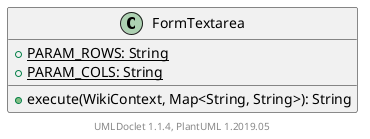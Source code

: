 @startuml

    class FormTextarea [[FormTextarea.html]] {
        {static} +PARAM_ROWS: String
        {static} +PARAM_COLS: String
        +execute(WikiContext, Map<String, String>): String
    }


    center footer UMLDoclet 1.1.4, PlantUML 1.2019.05
@enduml
